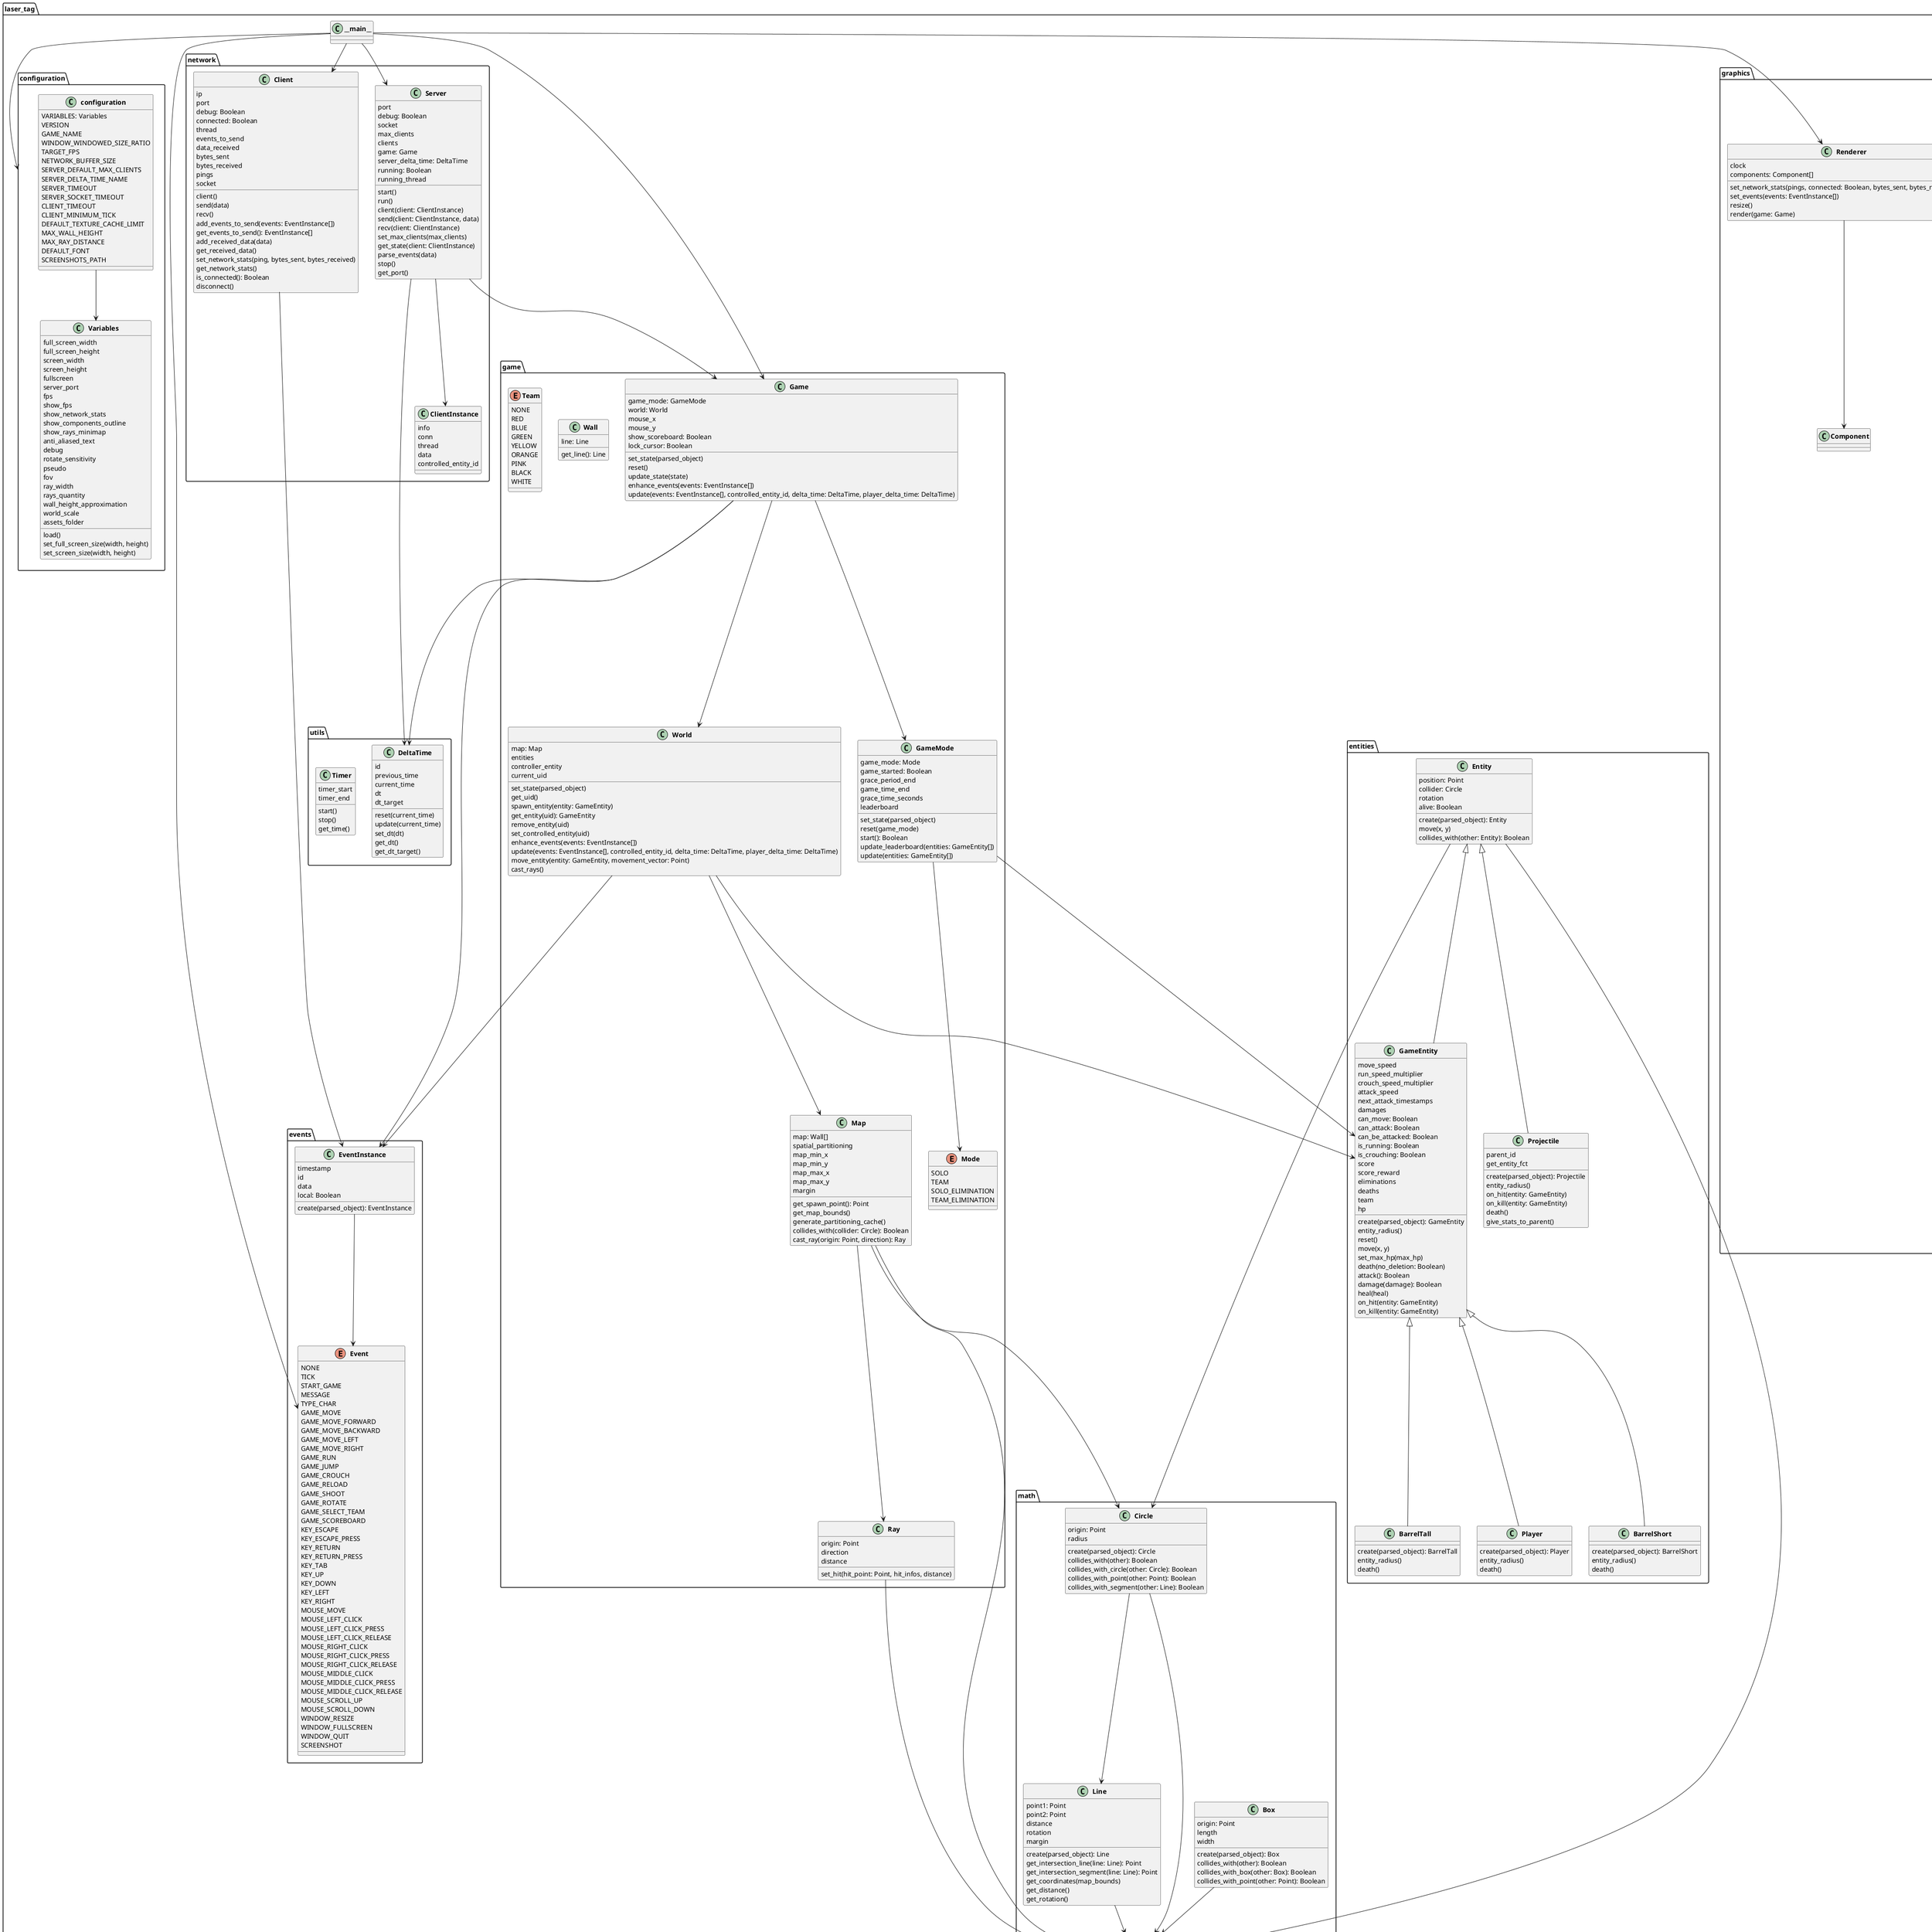 @startuml "Laser Tag Diagram"

skinparam classFontStyle Bold

package laser_tag {
    package configuration {
        class configuration {
            VARIABLES: Variables
            VERSION
            GAME_NAME
            WINDOW_WINDOWED_SIZE_RATIO
            TARGET_FPS
            NETWORK_BUFFER_SIZE
            SERVER_DEFAULT_MAX_CLIENTS
            SERVER_DELTA_TIME_NAME
            SERVER_TIMEOUT
            SERVER_SOCKET_TIMEOUT
            CLIENT_TIMEOUT
            CLIENT_MINIMUM_TICK
            DEFAULT_TEXTURE_CACHE_LIMIT
            MAX_WALL_HEIGHT
            MAX_RAY_DISTANCE
            DEFAULT_FONT
            SCREENSHOTS_PATH
        }

        class Variables {
            full_screen_width
            full_screen_height
            screen_width
            screen_height
            fullscreen
            server_port
            fps
            show_fps
            show_network_stats
            show_components_outline
            show_rays_minimap
            anti_aliased_text
            debug
            rotate_sensitivity
            pseudo
            fov
            ray_width
            rays_quantity
            wall_height_approximation
            world_scale
            assets_folder

            load()
            set_full_screen_size(width, height)
            set_screen_size(width, height)
        }

        configuration --> Variables
    }

    package math {
        class Box {
            origin: Point
            length
            width

            create(parsed_object): Box
            collides_with(other): Boolean
            collides_with_box(other: Box): Boolean
            collides_with_point(other: Point): Boolean
        }

        class Circle
        {
            origin: Point
            radius

            create(parsed_object): Circle
            collides_with(other): Boolean
            collides_with_circle(other: Circle): Boolean
            collides_with_point(other: Point): Boolean
            collides_with_segment(other: Line): Boolean
        }

        class Line {
            point1: Point
            point2: Point
            distance
            rotation
            margin

            create(parsed_object): Line
            get_intersection_line(line: Line): Point
            get_intersection_segment(line: Line): Point
            get_coordinates(map_bounds)
            get_distance()
            get_rotation()
        }

        class Point {
            x
            y

            create(parsed_object): Point
        }

        Box --> Point
        Circle --> Point
        Circle --> Line
        Line --> Point
    }

    package utils {
        class DeltaTime {
            id
            previous_time
            current_time
            dt
            dt_target

            reset(current_time)
            update(current_time)
            set_dt(dt)
            get_dt()
            get_dt_target()
        }

        class Timer {
            timer_start
            timer_end

            start()
            stop()
            get_time()
        }
    }

    package events {
        enum Event {
            NONE
            TICK
            START_GAME
            MESSAGE
            TYPE_CHAR
            GAME_MOVE
            GAME_MOVE_FORWARD
            GAME_MOVE_BACKWARD
            GAME_MOVE_LEFT
            GAME_MOVE_RIGHT
            GAME_RUN
            GAME_JUMP
            GAME_CROUCH
            GAME_RELOAD
            GAME_SHOOT
            GAME_ROTATE
            GAME_SELECT_TEAM
            GAME_SCOREBOARD
            KEY_ESCAPE
            KEY_ESCAPE_PRESS
            KEY_RETURN
            KEY_RETURN_PRESS
            KEY_TAB
            KEY_UP
            KEY_DOWN
            KEY_LEFT
            KEY_RIGHT
            MOUSE_MOVE
            MOUSE_LEFT_CLICK
            MOUSE_LEFT_CLICK_PRESS
            MOUSE_LEFT_CLICK_RELEASE
            MOUSE_RIGHT_CLICK
            MOUSE_RIGHT_CLICK_PRESS
            MOUSE_RIGHT_CLICK_RELEASE
            MOUSE_MIDDLE_CLICK
            MOUSE_MIDDLE_CLICK_PRESS
            MOUSE_MIDDLE_CLICK_RELEASE
            MOUSE_SCROLL_UP
            MOUSE_SCROLL_DOWN
            WINDOW_RESIZE
            WINDOW_FULLSCREEN
            WINDOW_QUIT
            SCREENSHOT
        }

        class EventInstance {
            timestamp
            id
            data
            local: Boolean

            create(parsed_object): EventInstance
        }

        EventInstance --> Event
    }

    package entities {
        class Entity {
            position: Point
            collider: Circle
            rotation
            alive: Boolean

            create(parsed_object): Entity
            move(x, y)
            collides_with(other: Entity): Boolean
        }

        class GameEntity extends Entity {
            move_speed
            run_speed_multiplier
            crouch_speed_multiplier
            attack_speed
            next_attack_timestamps
            damages
            can_move: Boolean
            can_attack: Boolean
            can_be_attacked: Boolean
            is_running: Boolean
            is_crouching: Boolean
            score
            score_reward
            eliminations
            deaths
            team
            hp

            create(parsed_object): GameEntity
            entity_radius()
            reset()
            move(x, y)
            set_max_hp(max_hp)
            death(no_deletion: Boolean)
            attack(): Boolean
            damage(damage): Boolean
            heal(heal)
            on_hit(entity: GameEntity)
            on_kill(entity: GameEntity)
        }

        class BarrelShort extends GameEntity {
            create(parsed_object): BarrelShort
            entity_radius()
            death()
        }

        class BarrelTall extends GameEntity {
            create(parsed_object): BarrelTall
            entity_radius()
            death()
        }

        class Player extends GameEntity {
            create(parsed_object): Player
            entity_radius()
            death()
        }

        class Projectile extends Entity {
            parent_id
            get_entity_fct

            create(parsed_object): Projectile
            entity_radius()
            on_hit(entity: GameEntity)
            on_kill(entity: GameEntity)
            death()
            give_stats_to_parent()
        }

        Entity --> Point
        Entity --> Circle
    }

    package game {
        class Game {
            game_mode: GameMode
            world: World
            mouse_x
            mouse_y
            show_scoreboard: Boolean
            lock_cursor: Boolean

            set_state(parsed_object)
            reset()
            update_state(state)
            enhance_events(events: EventInstance[])
            update(events: EventInstance[], controlled_entity_id, delta_time: DeltaTime, player_delta_time: DeltaTime)
        }

        enum Mode {
            SOLO
            TEAM
            SOLO_ELIMINATION
            TEAM_ELIMINATION
        }

        class GameMode {
            game_mode: Mode
            game_started: Boolean
            grace_period_end
            game_time_end
            grace_time_seconds
            leaderboard

            set_state(parsed_object)
            reset(game_mode)
            start(): Boolean
            update_leaderboard(entities: GameEntity[])
            update(entities: GameEntity[])
        }

        class Wall {
            line: Line

            get_line(): Line
        }

        class Map {
            map: Wall[]
            spatial_partitioning
            map_min_x
            map_min_y
            map_max_x
            map_max_y
            margin

            get_spawn_point(): Point
            get_map_bounds()
            generate_partitioning_cache()
            collides_with(collider: Circle): Boolean
            cast_ray(origin: Point, direction): Ray
        }

        class World {
            map: Map
            entities
            controller_entity
            current_uid

            set_state(parsed_object)
            get_uid()
            spawn_entity(entity: GameEntity)
            get_entity(uid): GameEntity
            remove_entity(uid)
            set_controlled_entity(uid)
            enhance_events(events: EventInstance[])
            update(events: EventInstance[], controlled_entity_id, delta_time: DeltaTime, player_delta_time: DeltaTime)
            move_entity(entity: GameEntity, movement_vector: Point)
            cast_rays()
        }

        class Ray {
            origin: Point
            direction
            distance

            set_hit(hit_point: Point, hit_infos, distance)
        }

        enum Team {
            NONE
            RED
            BLUE
            GREEN
            YELLOW
            ORANGE
            PINK
            BLACK
            WHITE
        }

        Game --> GameMode
        Game --> World
        Game --> EventInstance
        Game --> DeltaTime
        GameMode --> Mode
        GameMode --> GameEntity
        World --> Map
        World --> GameEntity
        World --> EventInstance
        Map --> Point
        Map --> Circle
        Map --> Ray
        Ray --> Point
    }

    package network {
        class Client {
            ip
            port
            debug: Boolean
            connected: Boolean
            thread
            events_to_send
            data_received
            bytes_sent
            bytes_received
            pings
            socket

            client()
            send(data)
            recv()
            add_events_to_send(events: EventInstance[])
            get_events_to_send(): EventInstance[]
            add_received_data(data)
            get_received_data()
            set_network_stats(ping, bytes_sent, bytes_received)
            get_network_stats()
            is_connected(): Boolean
            disconnect()
        }

        class Server {
            port
            debug: Boolean
            socket
            max_clients
            clients
            game: Game
            server_delta_time: DeltaTime
            running: Boolean
            running_thread

            start()
            run()
            client(client: ClientInstance)
            send(client: ClientInstance, data)
            recv(client: ClientInstance)
            set_max_clients(max_clients)
            get_state(client: ClientInstance)
            parse_events(data)
            stop()
            get_port()
        }

        class ClientInstance {
            info
            conn
            thread
            data
            controlled_entity_id
        }

        Client --> EventInstance
        Server --> Game
        Server --> DeltaTime
        Server --> ClientInstance
    }

    package graphics {
        enum ButtonState {
            NONE
            HOVERED
            PRESSED
            RELEASED
        }

        class Button {
            x
            y
            width
            height
            content
            action
            disabled: Boolean
            state: ButtonState

            disable()
            enable()
            is_disabled(): Boolean
            get_state(): ButtonState
            get_pos()
            get_content()
            update(mouse_x, mouse_y)
            is_hovered(): Boolean
            click_press()
            click_release()
            run_action()
        }

        package components {
            class Component {
                data
                surface
                width
                height

                set_original_size(width, height)
                get_size()
                set_surface_size(width, height)
                resize()
                get()
                update(data)
                render()
            }

            class Fps extends Component {
                update(fps)
            }

            class GameTimer extends Component {
                update(grace_period_seconds, grace_period_end, game_time_seconds, game_time_end)
            }

            class Leaderboard extends Component {
                update(leaderboard)
            }

            class Minimap extends Component {
                update(map, map_bounds, entities: GameEntity[], rays: Ray[])
            }

            class NetworkStats extends Component {
                update(pings, connected: Boolean, bytes_sent, bytes_received)
            }

            class Scoreboard extends Component {
                update(entities: GameEntity[])
            }

            class "World" as WorldComponent extends Component {
                update(rays: Ray[], entities: GameEntity[], current_entity: GameEntity)
                position_to_screen(point: Point)
            }

            package LevelEditor {
                enum EditorState {
                    PLACE
                    MOVE
                }

                enum Item {
                    WALL_1
                    WALL_2
                    WALL_3
                    WALL_4
                    BARREL_SHORT
                    BARREL_TALL
                    SPAWN_POINT
                }

                class ItemMenu extends Component {
                    text: Text
                    mouse_x
                    mouse_y
                    selected_item_index
                    buttons: Button[]
                    scroll
                    scroll_max
                    scroll_step

                    get_selected_item(): Item
                    move_buttons(y_value)
                    in_view_screen(point: Point)
                    update(events: EventInstance[], relative_mouse_position)
                }

                class Toolbar extends Component {
                    text: Text
                    mouse_x
                    mouse_y
                    editor_state: EditorState
                    snap_to_grid: Boolean
                    show_grid: Boolean
                    preview_player: Boolean
                    place_button: Button
                    move_button: Button
                    snap_to_grid_button: Button
                    show_grid_button: Button
                    preview_player_button: Button
                    buttons: Button[]

                    get_editor_state(): EditorState
                    get_view_variables()
                    quit()
                    update(events: EventInstance[], relative_mouse_position)
                }

                class View extends Component {
                    text: Text
                    mouse_x
                    mouse_y
                    cell_size
                    max_cell_size
                    min_cell_size
                    center_transition_speed
                    center_x_transition
                    center_y_transition
                    center_x
                    center_y
                    delta_time
                    lines: Line[]
                    entities: GameEntity[]
                    spawn_points: Point[]
                    scroll_step
                    move_speed
                    preview_radius
                    snap_to_grid: Boolean
                    show_grid: Boolean
                    preview_player: Boolean
                    editor_state: EditorState
                    selected_item: Item
                    position_aimed: Point
                    min_selection_distance
                    placing_or_moving: Boolean
                    selected_elements: Point[]

                    set_editor_state(editor_state: EditorState)
                    set_selected_item(item: Item)
                    set_view_variables(snap_to_grid: Boolean, show_grid: Boolean, preview_player: Boolean)
                    get_lines(): Line[]
                    reset_center()
                    screen_position_to_world_point(x, y): Point
                    world_point_to_screen_position(point: Point)
                    in_view_screen(): Boolean
                    in_view_world(): Boolean
                    in_view_world_rect(): Boolean
                    snap_coordinates(point: Point): Point
                    draw_line(line: Line, color)
                    display_grid()
                    manage_click(mouse_left_click_press: Boolean, mouse_left_click_release: Boolean, mouse_right_click_press: Boolean)
                    find_nearest_object_position(point: Point): Point
                    delete_element_containing_point(point: Point)
                    cancel_placing_or_moving()
                    update(events: EventInstance[], relative_mouse_position)
                }

                class "LevelEditor" as LevelEditorComponent extends Component {
                    toolbar: Toolbar
                    item_menu: ItemMenu
                    view: View
                    components
                    text: Text
                    mouse_x
                    mouse_y
                    toolbar_position
                    item_menu_position
                    view_position

                    update(events: EventInstance[])
                }

                ItemMenu --> Item
                Toolbar --> EditorState
                View --> Item
                View --> EditorState
                LevelEditorComponent --> Toolbar
                LevelEditorComponent --> ItemMenu
                LevelEditorComponent --> View
            }
        }

        class Display {
            screen
            refresh_display()
            screenshot()
        }

        class Renderer {
            clock
            components: Component[]
            set_network_stats(pings, connected: Boolean, bytes_sent, bytes_received)
            set_events(events: EventInstance[])
            resize()
            render(game: Game)
        }

        class Text {
            reset(font, font_is_file: Boolean, size_multiplier)
            create_cache(size)
            clear_cache()
            generate_text(text, size, color)
            get_size(generated_text)
            blit(generated_text, x, y, align_x, align_y)
            text(text, x, y, size, color, align_x, align_y)
            get_surface(text, size, color)

            font
            font_is_file: Boolean
            size_multiplier
            cache
            create_cache(size)
            clear_cache()
            generate_text(text, size, color)
            get_size(generated_text)
            blit(generated_text, x, y, align_x, align_y)
            text(text, x, y, size, color, align_x, align_y)
        }

        class Texture {
            texture_cache
            cache_limit
            original_width
            original_height
            texture_original
            resize(size)
            get_surface()
            get_original_size()
            reduce_cache()
            clear_cache()
            set_cache_limit(limit)
        }

        class Textures {
            textures
            load_texture(id, path, alpha: Boolean, custom_size, keep: Boolean)
            resize_texture(id, size)
            get_surface(id)
            get_original_size(id)
            remove_texture(id)
            clear_cache()
            set_cache_limit(id, limit)
        }

        Button --> ButtonState
        Renderer --> Component
    }

    class __main__ {}

    __main__ --> configuration
    __main__ --> Game
    __main__ --> Renderer
    __main__ --> Server
    __main__ --> Client
    __main__ --> Event
}

@enduml
